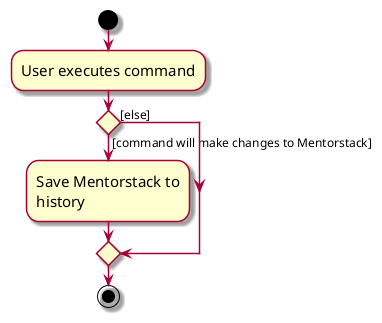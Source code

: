 @startuml
skin rose
skinparam ActivityFontSize 15
skinparam ArrowFontSize 12
start
:User executes command;

'Since the beta syntax does not support placing the condition outside the
'diamond we place it as the true branch instead.

if () then ([command will make changes to Mentorstack])
    :Save Mentorstack to
    history;
else ([else])
endif
stop
@enduml
